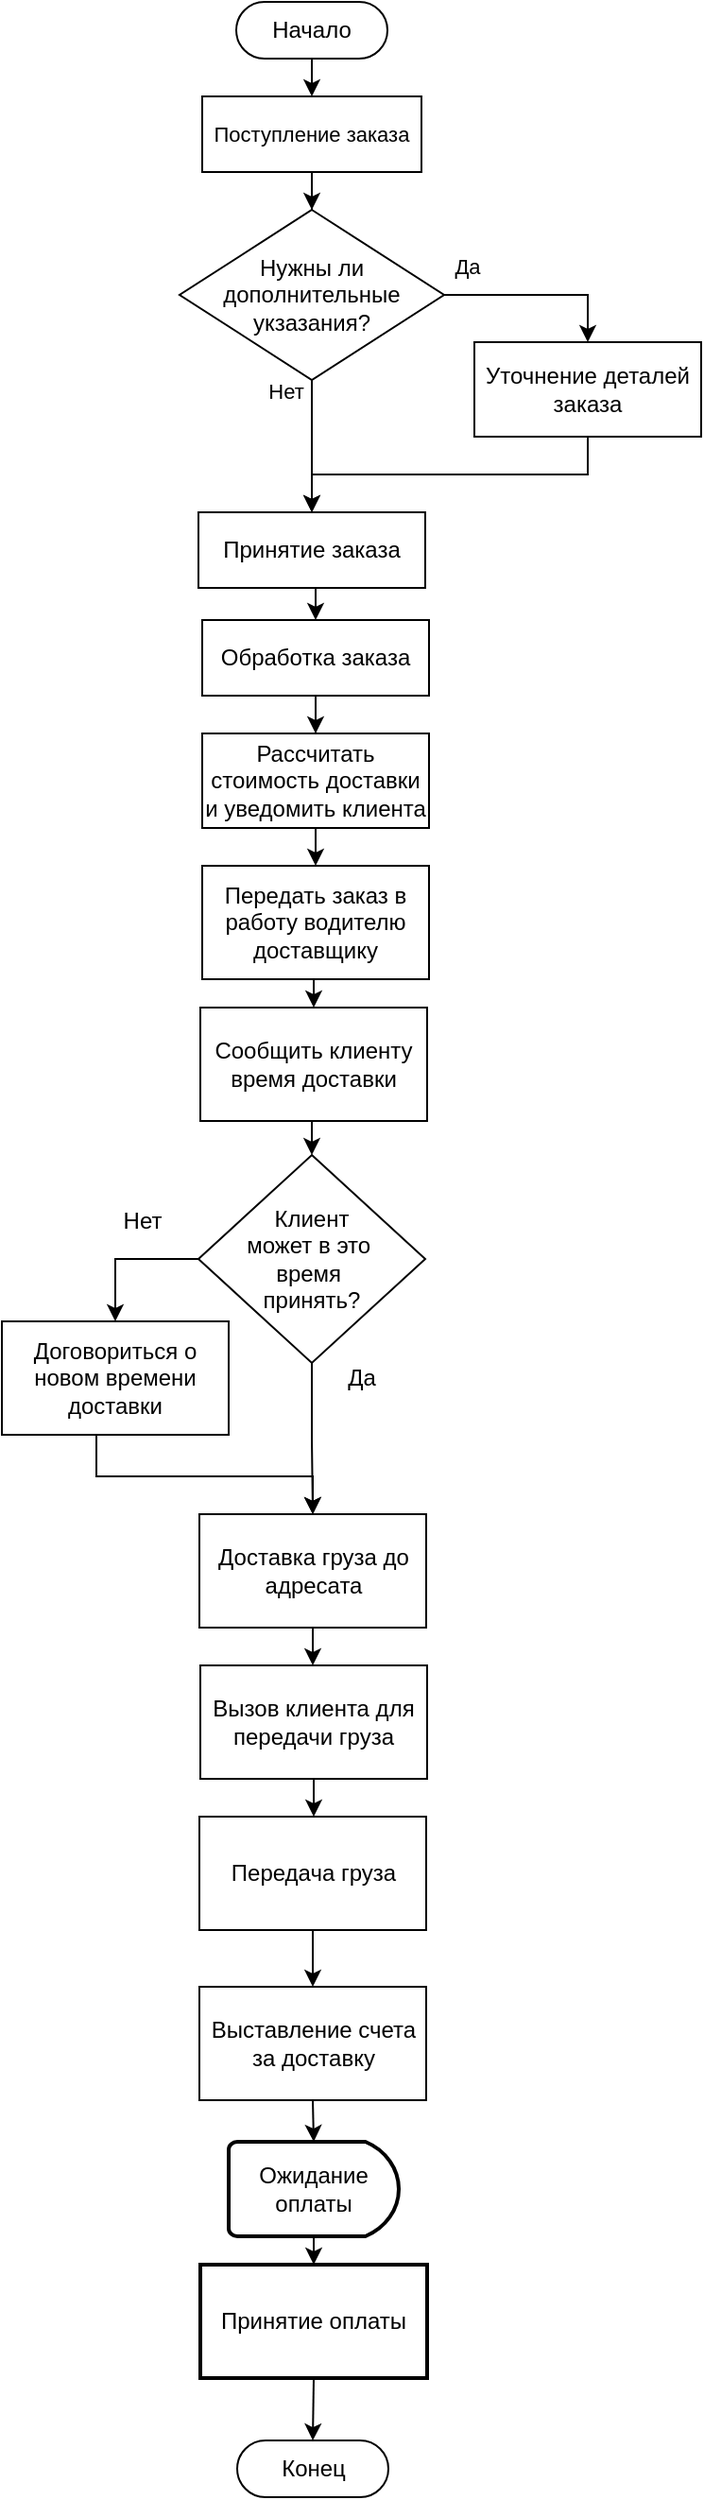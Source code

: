 <mxfile version="25.0.3">
  <diagram name="Страница — 1" id="HZONXWTACks4FneIYQJt">
    <mxGraphModel dx="1221" dy="770" grid="1" gridSize="10" guides="1" tooltips="1" connect="1" arrows="1" fold="1" page="1" pageScale="1" pageWidth="827" pageHeight="1169" math="0" shadow="0">
      <root>
        <mxCell id="0" />
        <mxCell id="1" parent="0" />
        <mxCell id="BwnAxXGiCbmVbHaaI4PE-3" style="edgeStyle=orthogonalEdgeStyle;rounded=0;orthogonalLoop=1;jettySize=auto;html=1;exitX=0.5;exitY=0.5;exitDx=0;exitDy=15;exitPerimeter=0;entryX=0.5;entryY=0;entryDx=0;entryDy=0;" parent="1" source="BwnAxXGiCbmVbHaaI4PE-1" target="BwnAxXGiCbmVbHaaI4PE-2" edge="1">
          <mxGeometry relative="1" as="geometry" />
        </mxCell>
        <mxCell id="BwnAxXGiCbmVbHaaI4PE-1" value="Начало" style="html=1;dashed=0;whiteSpace=wrap;shape=mxgraph.dfd.start" parent="1" vertex="1">
          <mxGeometry x="374" y="40" width="80" height="30" as="geometry" />
        </mxCell>
        <mxCell id="BwnAxXGiCbmVbHaaI4PE-6" style="edgeStyle=orthogonalEdgeStyle;rounded=0;orthogonalLoop=1;jettySize=auto;html=1;exitX=0.5;exitY=1;exitDx=0;exitDy=0;" parent="1" source="BwnAxXGiCbmVbHaaI4PE-2" target="BwnAxXGiCbmVbHaaI4PE-5" edge="1">
          <mxGeometry relative="1" as="geometry" />
        </mxCell>
        <mxCell id="BwnAxXGiCbmVbHaaI4PE-2" value="&lt;font face=&quot;Arial&quot;&gt;&lt;span style=&quot;font-size: 11px;&quot;&gt;Поступление заказа&lt;/span&gt;&lt;/font&gt;" style="rounded=0;whiteSpace=wrap;html=1;" parent="1" vertex="1">
          <mxGeometry x="356" y="90" width="116" height="40" as="geometry" />
        </mxCell>
        <mxCell id="BwnAxXGiCbmVbHaaI4PE-8" style="edgeStyle=orthogonalEdgeStyle;rounded=0;orthogonalLoop=1;jettySize=auto;html=1;exitX=1;exitY=0.5;exitDx=0;exitDy=0;entryX=0.5;entryY=0;entryDx=0;entryDy=0;" parent="1" source="BwnAxXGiCbmVbHaaI4PE-5" target="BwnAxXGiCbmVbHaaI4PE-7" edge="1">
          <mxGeometry relative="1" as="geometry" />
        </mxCell>
        <mxCell id="BwnAxXGiCbmVbHaaI4PE-9" value="Да" style="edgeLabel;html=1;align=center;verticalAlign=middle;resizable=0;points=[];" parent="BwnAxXGiCbmVbHaaI4PE-8" vertex="1" connectable="0">
          <mxGeometry x="-0.761" relative="1" as="geometry">
            <mxPoint y="-15" as="offset" />
          </mxGeometry>
        </mxCell>
        <mxCell id="BwnAxXGiCbmVbHaaI4PE-11" style="edgeStyle=orthogonalEdgeStyle;rounded=0;orthogonalLoop=1;jettySize=auto;html=1;exitX=0.5;exitY=1;exitDx=0;exitDy=0;" parent="1" source="BwnAxXGiCbmVbHaaI4PE-5" target="BwnAxXGiCbmVbHaaI4PE-10" edge="1">
          <mxGeometry relative="1" as="geometry" />
        </mxCell>
        <mxCell id="BwnAxXGiCbmVbHaaI4PE-13" value="Нет" style="edgeLabel;html=1;align=center;verticalAlign=middle;resizable=0;points=[];" parent="BwnAxXGiCbmVbHaaI4PE-11" vertex="1" connectable="0">
          <mxGeometry x="-0.652" y="-2" relative="1" as="geometry">
            <mxPoint x="-12" y="-6" as="offset" />
          </mxGeometry>
        </mxCell>
        <mxCell id="BwnAxXGiCbmVbHaaI4PE-5" value="Нужны ли дополнительные укзазания?" style="rhombus;whiteSpace=wrap;html=1;" parent="1" vertex="1">
          <mxGeometry x="344" y="150" width="140" height="90" as="geometry" />
        </mxCell>
        <mxCell id="BwnAxXGiCbmVbHaaI4PE-12" style="edgeStyle=orthogonalEdgeStyle;rounded=0;orthogonalLoop=1;jettySize=auto;html=1;exitX=0.5;exitY=1;exitDx=0;exitDy=0;entryX=0.5;entryY=0;entryDx=0;entryDy=0;" parent="1" source="BwnAxXGiCbmVbHaaI4PE-7" target="BwnAxXGiCbmVbHaaI4PE-10" edge="1">
          <mxGeometry relative="1" as="geometry" />
        </mxCell>
        <mxCell id="BwnAxXGiCbmVbHaaI4PE-7" value="Уточнение деталей заказа" style="rounded=0;whiteSpace=wrap;html=1;" parent="1" vertex="1">
          <mxGeometry x="500" y="220" width="120" height="50" as="geometry" />
        </mxCell>
        <mxCell id="BwnAxXGiCbmVbHaaI4PE-17" style="edgeStyle=orthogonalEdgeStyle;rounded=0;orthogonalLoop=1;jettySize=auto;html=1;exitX=0.5;exitY=1;exitDx=0;exitDy=0;entryX=0.5;entryY=0;entryDx=0;entryDy=0;" parent="1" source="BwnAxXGiCbmVbHaaI4PE-10" target="BwnAxXGiCbmVbHaaI4PE-16" edge="1">
          <mxGeometry relative="1" as="geometry" />
        </mxCell>
        <mxCell id="BwnAxXGiCbmVbHaaI4PE-10" value="Принятие заказа" style="rounded=0;whiteSpace=wrap;html=1;" parent="1" vertex="1">
          <mxGeometry x="354" y="310" width="120" height="40" as="geometry" />
        </mxCell>
        <mxCell id="ewQ9XwUmdxiYFnMMf0U4-24" style="edgeStyle=orthogonalEdgeStyle;rounded=0;orthogonalLoop=1;jettySize=auto;html=1;exitX=0.5;exitY=1;exitDx=0;exitDy=0;entryX=0.5;entryY=0;entryDx=0;entryDy=0;" parent="1" source="BwnAxXGiCbmVbHaaI4PE-14" target="ewQ9XwUmdxiYFnMMf0U4-1" edge="1">
          <mxGeometry relative="1" as="geometry" />
        </mxCell>
        <mxCell id="BwnAxXGiCbmVbHaaI4PE-14" value="Рассчитать стоимость доставки и уведомить клиента" style="rounded=0;whiteSpace=wrap;html=1;" parent="1" vertex="1">
          <mxGeometry x="356" y="427" width="120" height="50" as="geometry" />
        </mxCell>
        <mxCell id="BwnAxXGiCbmVbHaaI4PE-18" style="edgeStyle=orthogonalEdgeStyle;rounded=0;orthogonalLoop=1;jettySize=auto;html=1;exitX=0.5;exitY=1;exitDx=0;exitDy=0;" parent="1" source="BwnAxXGiCbmVbHaaI4PE-16" target="BwnAxXGiCbmVbHaaI4PE-14" edge="1">
          <mxGeometry relative="1" as="geometry" />
        </mxCell>
        <mxCell id="BwnAxXGiCbmVbHaaI4PE-16" value="Обработка заказа" style="rounded=0;whiteSpace=wrap;html=1;" parent="1" vertex="1">
          <mxGeometry x="356" y="367" width="120" height="40" as="geometry" />
        </mxCell>
        <mxCell id="BwnAxXGiCbmVbHaaI4PE-32" value="Конец" style="html=1;dashed=0;whiteSpace=wrap;shape=mxgraph.dfd.start" parent="1" vertex="1">
          <mxGeometry x="374.5" y="1330" width="80" height="30" as="geometry" />
        </mxCell>
        <mxCell id="BwnAxXGiCbmVbHaaI4PE-56" style="edgeStyle=orthogonalEdgeStyle;rounded=0;orthogonalLoop=1;jettySize=auto;html=1;exitX=0.5;exitY=1;exitDx=0;exitDy=0;entryX=0.5;entryY=0.5;entryDx=0;entryDy=-15;entryPerimeter=0;" parent="1" target="BwnAxXGiCbmVbHaaI4PE-32" edge="1" source="ewQ9XwUmdxiYFnMMf0U4-16">
          <mxGeometry relative="1" as="geometry">
            <mxPoint x="414.5" y="1310" as="sourcePoint" />
          </mxGeometry>
        </mxCell>
        <mxCell id="ewQ9XwUmdxiYFnMMf0U4-23" style="edgeStyle=orthogonalEdgeStyle;rounded=0;orthogonalLoop=1;jettySize=auto;html=1;exitX=0.5;exitY=1;exitDx=0;exitDy=0;entryX=0.5;entryY=0;entryDx=0;entryDy=0;" parent="1" source="ewQ9XwUmdxiYFnMMf0U4-1" target="ewQ9XwUmdxiYFnMMf0U4-21" edge="1">
          <mxGeometry relative="1" as="geometry" />
        </mxCell>
        <mxCell id="ewQ9XwUmdxiYFnMMf0U4-1" value="Передать заказ в работу водителю доставщику" style="rounded=0;whiteSpace=wrap;html=1;" parent="1" vertex="1">
          <mxGeometry x="356" y="497" width="120" height="60" as="geometry" />
        </mxCell>
        <mxCell id="ewQ9XwUmdxiYFnMMf0U4-9" value="" style="edgeStyle=orthogonalEdgeStyle;rounded=0;orthogonalLoop=1;jettySize=auto;html=1;" parent="1" source="ewQ9XwUmdxiYFnMMf0U4-5" target="ewQ9XwUmdxiYFnMMf0U4-8" edge="1">
          <mxGeometry relative="1" as="geometry" />
        </mxCell>
        <mxCell id="ewQ9XwUmdxiYFnMMf0U4-5" value="Доставка груза до адресата" style="rounded=0;whiteSpace=wrap;html=1;" parent="1" vertex="1">
          <mxGeometry x="354.5" y="840" width="120" height="60" as="geometry" />
        </mxCell>
        <mxCell id="ewQ9XwUmdxiYFnMMf0U4-18" style="edgeStyle=orthogonalEdgeStyle;rounded=0;orthogonalLoop=1;jettySize=auto;html=1;exitX=0.5;exitY=1;exitDx=0;exitDy=0;" parent="1" source="ewQ9XwUmdxiYFnMMf0U4-8" target="ewQ9XwUmdxiYFnMMf0U4-10" edge="1">
          <mxGeometry relative="1" as="geometry" />
        </mxCell>
        <mxCell id="ewQ9XwUmdxiYFnMMf0U4-8" value="Вызов клиента для передачи груза" style="rounded=0;whiteSpace=wrap;html=1;" parent="1" vertex="1">
          <mxGeometry x="355" y="920" width="120" height="60" as="geometry" />
        </mxCell>
        <mxCell id="ewQ9XwUmdxiYFnMMf0U4-13" value="" style="edgeStyle=orthogonalEdgeStyle;rounded=0;orthogonalLoop=1;jettySize=auto;html=1;" parent="1" source="ewQ9XwUmdxiYFnMMf0U4-10" target="ewQ9XwUmdxiYFnMMf0U4-12" edge="1">
          <mxGeometry relative="1" as="geometry" />
        </mxCell>
        <mxCell id="ewQ9XwUmdxiYFnMMf0U4-10" value="Передача груза" style="whiteSpace=wrap;html=1;rounded=0;" parent="1" vertex="1">
          <mxGeometry x="354.5" y="1000" width="120" height="60" as="geometry" />
        </mxCell>
        <mxCell id="ewQ9XwUmdxiYFnMMf0U4-12" value="Выставление счета за доставку" style="whiteSpace=wrap;html=1;rounded=0;" parent="1" vertex="1">
          <mxGeometry x="354.5" y="1090" width="120" height="60" as="geometry" />
        </mxCell>
        <mxCell id="ewQ9XwUmdxiYFnMMf0U4-17" value="" style="edgeStyle=orthogonalEdgeStyle;rounded=0;orthogonalLoop=1;jettySize=auto;html=1;" parent="1" source="ewQ9XwUmdxiYFnMMf0U4-14" target="ewQ9XwUmdxiYFnMMf0U4-16" edge="1">
          <mxGeometry relative="1" as="geometry" />
        </mxCell>
        <mxCell id="ewQ9XwUmdxiYFnMMf0U4-14" value="Ожидание оплаты" style="strokeWidth=2;html=1;shape=mxgraph.flowchart.delay;whiteSpace=wrap;" parent="1" vertex="1">
          <mxGeometry x="370" y="1172" width="90" height="50" as="geometry" />
        </mxCell>
        <mxCell id="ewQ9XwUmdxiYFnMMf0U4-15" style="edgeStyle=orthogonalEdgeStyle;rounded=0;orthogonalLoop=1;jettySize=auto;html=1;exitX=0.5;exitY=1;exitDx=0;exitDy=0;entryX=0.5;entryY=0;entryDx=0;entryDy=0;entryPerimeter=0;" parent="1" source="ewQ9XwUmdxiYFnMMf0U4-12" target="ewQ9XwUmdxiYFnMMf0U4-14" edge="1">
          <mxGeometry relative="1" as="geometry" />
        </mxCell>
        <mxCell id="ewQ9XwUmdxiYFnMMf0U4-16" value="Принятие оплаты" style="whiteSpace=wrap;html=1;strokeWidth=2;" parent="1" vertex="1">
          <mxGeometry x="355" y="1237" width="120" height="60" as="geometry" />
        </mxCell>
        <mxCell id="ewQ9XwUmdxiYFnMMf0U4-29" style="edgeStyle=orthogonalEdgeStyle;rounded=0;orthogonalLoop=1;jettySize=auto;html=1;exitX=0;exitY=0.5;exitDx=0;exitDy=0;" parent="1" source="ewQ9XwUmdxiYFnMMf0U4-19" target="ewQ9XwUmdxiYFnMMf0U4-27" edge="1">
          <mxGeometry relative="1" as="geometry" />
        </mxCell>
        <mxCell id="ewQ9XwUmdxiYFnMMf0U4-30" style="edgeStyle=orthogonalEdgeStyle;rounded=0;orthogonalLoop=1;jettySize=auto;html=1;exitX=0.5;exitY=1;exitDx=0;exitDy=0;entryX=0.5;entryY=0;entryDx=0;entryDy=0;" parent="1" source="ewQ9XwUmdxiYFnMMf0U4-19" target="ewQ9XwUmdxiYFnMMf0U4-5" edge="1">
          <mxGeometry relative="1" as="geometry" />
        </mxCell>
        <mxCell id="ewQ9XwUmdxiYFnMMf0U4-19" value="Клиент&lt;div&gt;может в это&amp;nbsp;&lt;/div&gt;&lt;div&gt;время&amp;nbsp;&lt;/div&gt;&lt;div&gt;принять?&lt;/div&gt;" style="rhombus;whiteSpace=wrap;html=1;" parent="1" vertex="1">
          <mxGeometry x="354" y="650" width="120" height="110" as="geometry" />
        </mxCell>
        <mxCell id="ewQ9XwUmdxiYFnMMf0U4-22" style="edgeStyle=orthogonalEdgeStyle;rounded=0;orthogonalLoop=1;jettySize=auto;html=1;exitX=0.5;exitY=1;exitDx=0;exitDy=0;entryX=0.5;entryY=0;entryDx=0;entryDy=0;" parent="1" source="ewQ9XwUmdxiYFnMMf0U4-21" target="ewQ9XwUmdxiYFnMMf0U4-19" edge="1">
          <mxGeometry relative="1" as="geometry">
            <mxPoint x="416" y="647" as="targetPoint" />
          </mxGeometry>
        </mxCell>
        <mxCell id="ewQ9XwUmdxiYFnMMf0U4-21" value="Сообщить клиенту время доставки" style="rounded=0;whiteSpace=wrap;html=1;" parent="1" vertex="1">
          <mxGeometry x="355" y="572" width="120" height="60" as="geometry" />
        </mxCell>
        <mxCell id="ewQ9XwUmdxiYFnMMf0U4-25" value="Да" style="text;html=1;align=center;verticalAlign=middle;resizable=0;points=[];autosize=1;strokeColor=none;fillColor=none;" parent="1" vertex="1">
          <mxGeometry x="420" y="753" width="40" height="30" as="geometry" />
        </mxCell>
        <mxCell id="ewQ9XwUmdxiYFnMMf0U4-26" value="Нет" style="text;html=1;align=center;verticalAlign=middle;resizable=0;points=[];autosize=1;strokeColor=none;fillColor=none;" parent="1" vertex="1">
          <mxGeometry x="304" y="670" width="40" height="30" as="geometry" />
        </mxCell>
        <mxCell id="ewQ9XwUmdxiYFnMMf0U4-31" style="edgeStyle=orthogonalEdgeStyle;rounded=0;orthogonalLoop=1;jettySize=auto;html=1;exitX=0.5;exitY=1;exitDx=0;exitDy=0;entryX=0.5;entryY=0;entryDx=0;entryDy=0;" parent="1" source="ewQ9XwUmdxiYFnMMf0U4-27" target="ewQ9XwUmdxiYFnMMf0U4-5" edge="1">
          <mxGeometry relative="1" as="geometry">
            <Array as="points">
              <mxPoint x="300" y="820" />
              <mxPoint x="415" y="820" />
            </Array>
          </mxGeometry>
        </mxCell>
        <mxCell id="ewQ9XwUmdxiYFnMMf0U4-27" value="Договориться о новом времени доставки" style="whiteSpace=wrap;html=1;" parent="1" vertex="1">
          <mxGeometry x="250" y="738" width="120" height="60" as="geometry" />
        </mxCell>
      </root>
    </mxGraphModel>
  </diagram>
</mxfile>
